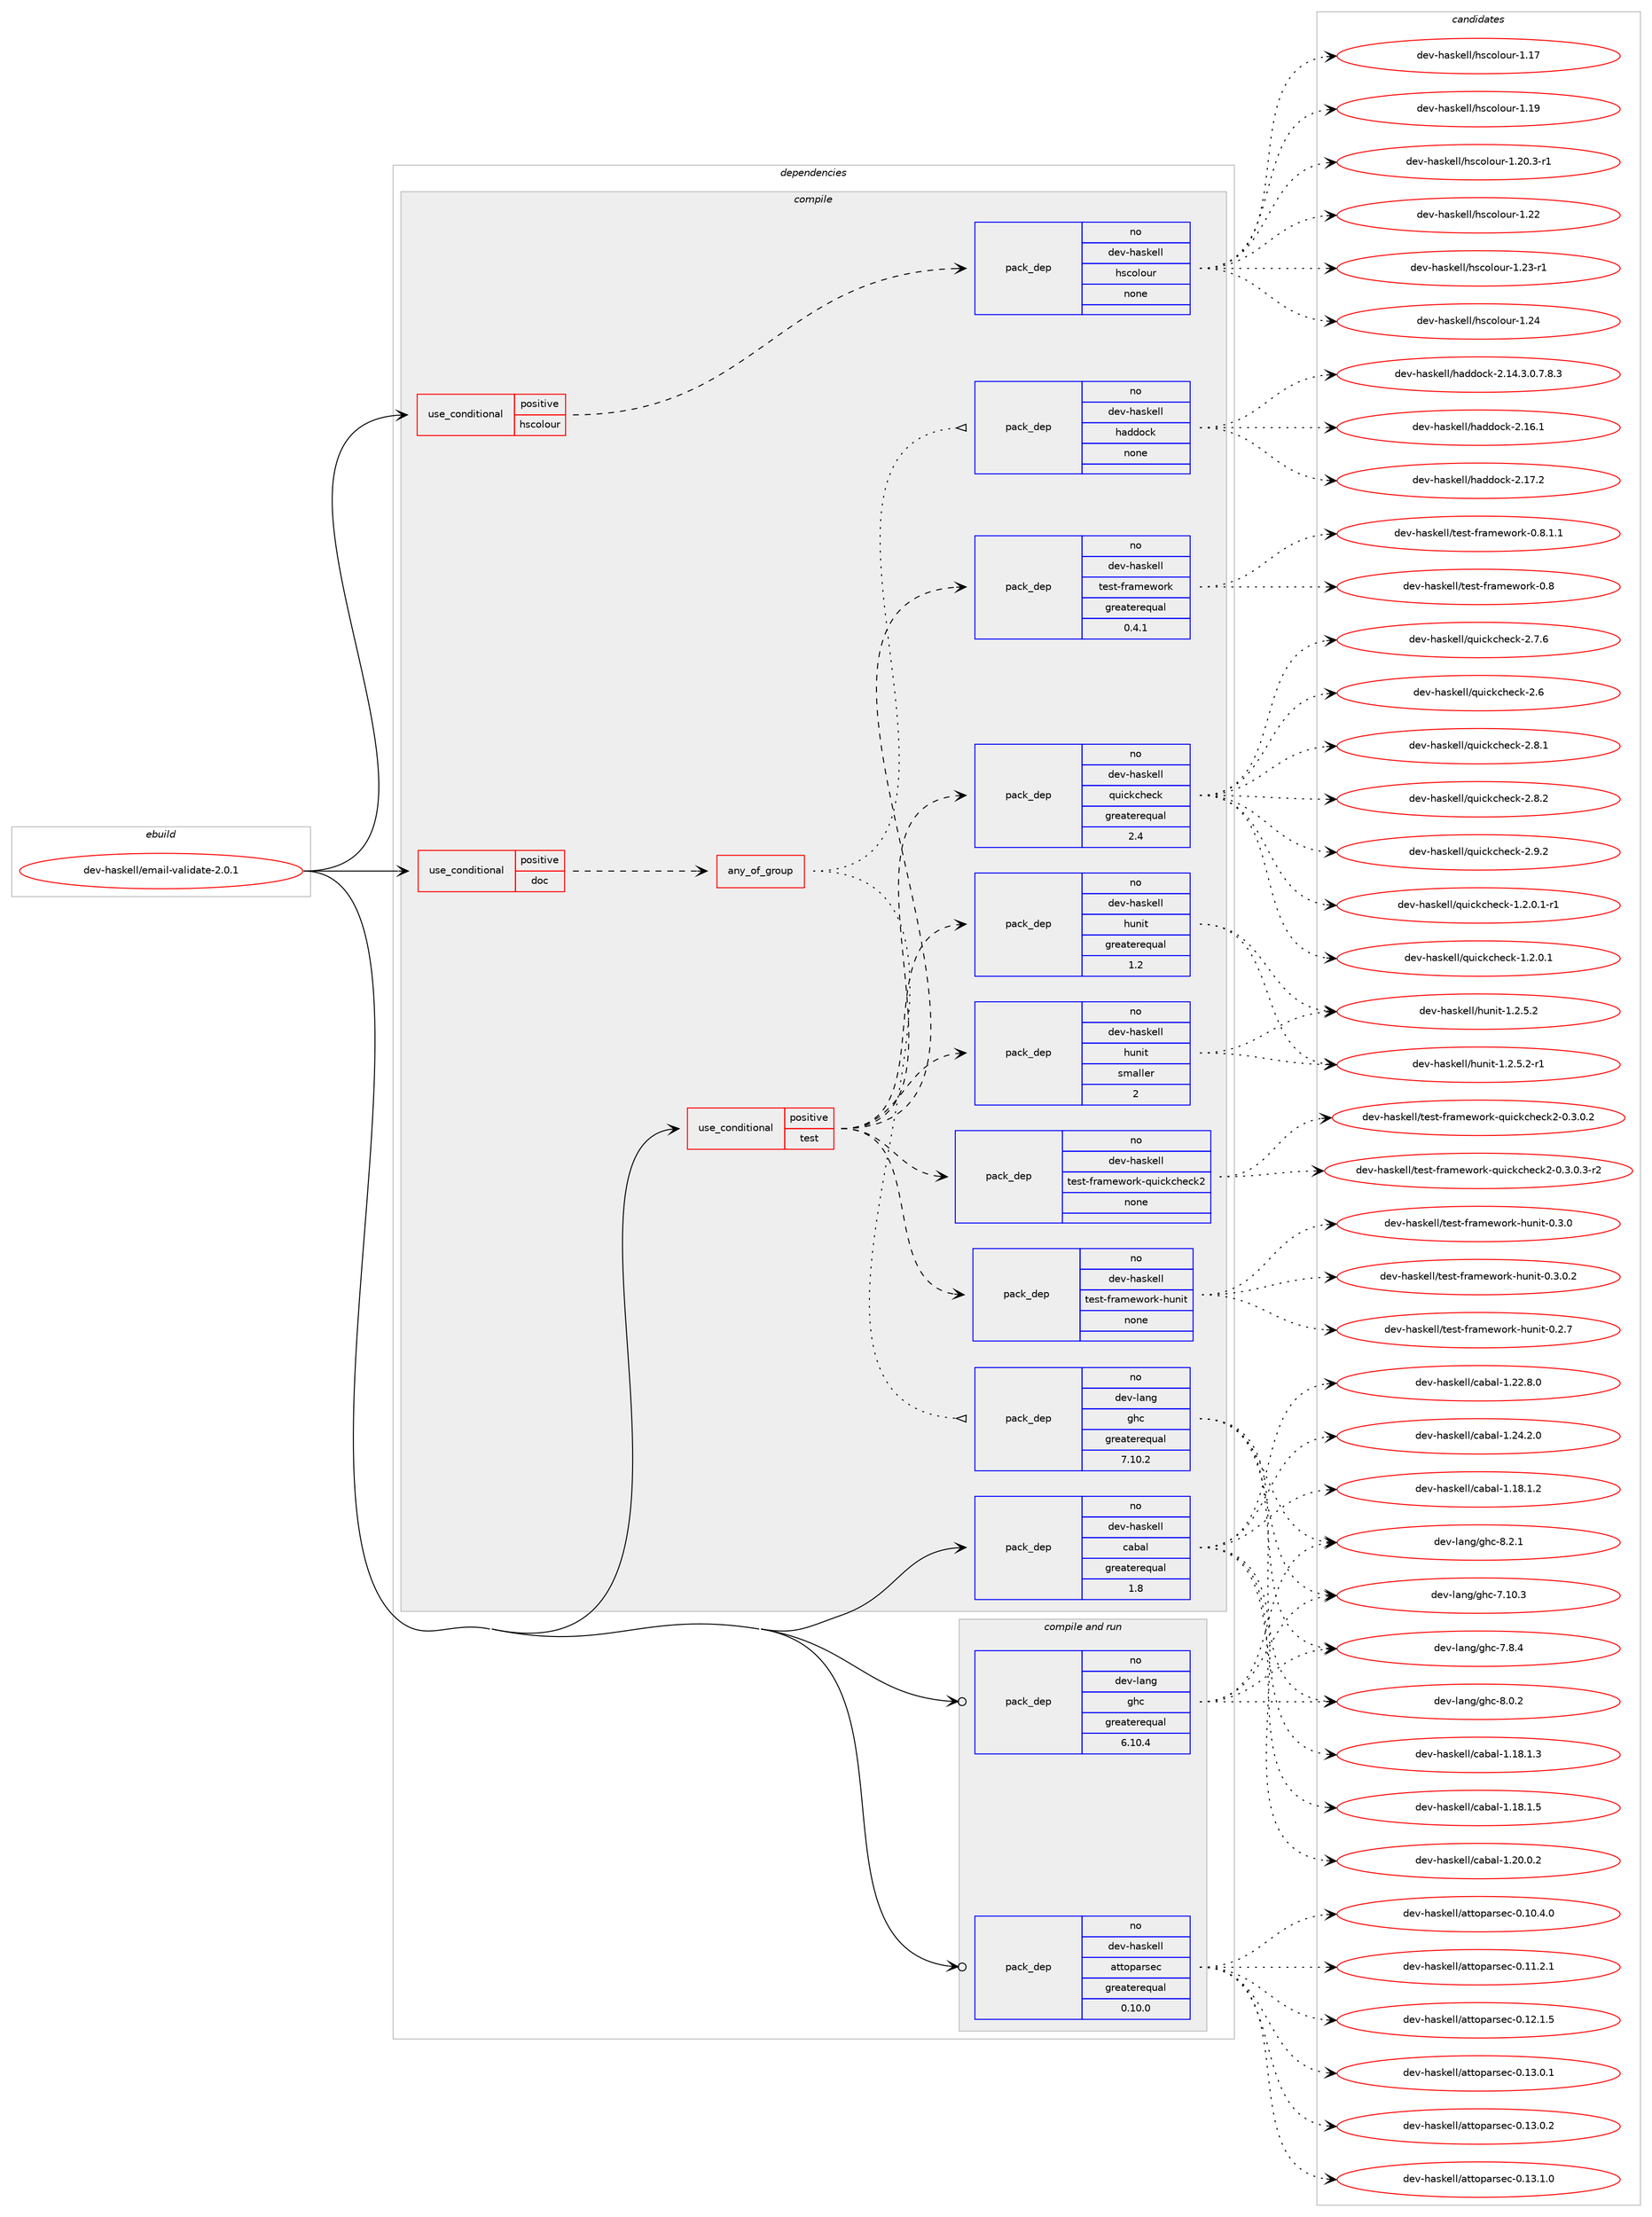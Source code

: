digraph prolog {

# *************
# Graph options
# *************

newrank=true;
concentrate=true;
compound=true;
graph [rankdir=LR,fontname=Helvetica,fontsize=10,ranksep=1.5];#, ranksep=2.5, nodesep=0.2];
edge  [arrowhead=vee];
node  [fontname=Helvetica,fontsize=10];

# **********
# The ebuild
# **********

subgraph cluster_leftcol {
color=gray;
rank=same;
label=<<i>ebuild</i>>;
id [label="dev-haskell/email-validate-2.0.1", color=red, width=4, href="../dev-haskell/email-validate-2.0.1.svg"];
}

# ****************
# The dependencies
# ****************

subgraph cluster_midcol {
color=gray;
label=<<i>dependencies</i>>;
subgraph cluster_compile {
fillcolor="#eeeeee";
style=filled;
label=<<i>compile</i>>;
subgraph cond18785 {
dependency79938 [label=<<TABLE BORDER="0" CELLBORDER="1" CELLSPACING="0" CELLPADDING="4"><TR><TD ROWSPAN="3" CELLPADDING="10">use_conditional</TD></TR><TR><TD>positive</TD></TR><TR><TD>doc</TD></TR></TABLE>>, shape=none, color=red];
subgraph any1960 {
dependency79939 [label=<<TABLE BORDER="0" CELLBORDER="1" CELLSPACING="0" CELLPADDING="4"><TR><TD CELLPADDING="10">any_of_group</TD></TR></TABLE>>, shape=none, color=red];subgraph pack59163 {
dependency79940 [label=<<TABLE BORDER="0" CELLBORDER="1" CELLSPACING="0" CELLPADDING="4" WIDTH="220"><TR><TD ROWSPAN="6" CELLPADDING="30">pack_dep</TD></TR><TR><TD WIDTH="110">no</TD></TR><TR><TD>dev-haskell</TD></TR><TR><TD>haddock</TD></TR><TR><TD>none</TD></TR><TR><TD></TD></TR></TABLE>>, shape=none, color=blue];
}
dependency79939:e -> dependency79940:w [weight=20,style="dotted",arrowhead="oinv"];
subgraph pack59164 {
dependency79941 [label=<<TABLE BORDER="0" CELLBORDER="1" CELLSPACING="0" CELLPADDING="4" WIDTH="220"><TR><TD ROWSPAN="6" CELLPADDING="30">pack_dep</TD></TR><TR><TD WIDTH="110">no</TD></TR><TR><TD>dev-lang</TD></TR><TR><TD>ghc</TD></TR><TR><TD>greaterequal</TD></TR><TR><TD>7.10.2</TD></TR></TABLE>>, shape=none, color=blue];
}
dependency79939:e -> dependency79941:w [weight=20,style="dotted",arrowhead="oinv"];
}
dependency79938:e -> dependency79939:w [weight=20,style="dashed",arrowhead="vee"];
}
id:e -> dependency79938:w [weight=20,style="solid",arrowhead="vee"];
subgraph cond18786 {
dependency79942 [label=<<TABLE BORDER="0" CELLBORDER="1" CELLSPACING="0" CELLPADDING="4"><TR><TD ROWSPAN="3" CELLPADDING="10">use_conditional</TD></TR><TR><TD>positive</TD></TR><TR><TD>hscolour</TD></TR></TABLE>>, shape=none, color=red];
subgraph pack59165 {
dependency79943 [label=<<TABLE BORDER="0" CELLBORDER="1" CELLSPACING="0" CELLPADDING="4" WIDTH="220"><TR><TD ROWSPAN="6" CELLPADDING="30">pack_dep</TD></TR><TR><TD WIDTH="110">no</TD></TR><TR><TD>dev-haskell</TD></TR><TR><TD>hscolour</TD></TR><TR><TD>none</TD></TR><TR><TD></TD></TR></TABLE>>, shape=none, color=blue];
}
dependency79942:e -> dependency79943:w [weight=20,style="dashed",arrowhead="vee"];
}
id:e -> dependency79942:w [weight=20,style="solid",arrowhead="vee"];
subgraph cond18787 {
dependency79944 [label=<<TABLE BORDER="0" CELLBORDER="1" CELLSPACING="0" CELLPADDING="4"><TR><TD ROWSPAN="3" CELLPADDING="10">use_conditional</TD></TR><TR><TD>positive</TD></TR><TR><TD>test</TD></TR></TABLE>>, shape=none, color=red];
subgraph pack59166 {
dependency79945 [label=<<TABLE BORDER="0" CELLBORDER="1" CELLSPACING="0" CELLPADDING="4" WIDTH="220"><TR><TD ROWSPAN="6" CELLPADDING="30">pack_dep</TD></TR><TR><TD WIDTH="110">no</TD></TR><TR><TD>dev-haskell</TD></TR><TR><TD>hunit</TD></TR><TR><TD>greaterequal</TD></TR><TR><TD>1.2</TD></TR></TABLE>>, shape=none, color=blue];
}
dependency79944:e -> dependency79945:w [weight=20,style="dashed",arrowhead="vee"];
subgraph pack59167 {
dependency79946 [label=<<TABLE BORDER="0" CELLBORDER="1" CELLSPACING="0" CELLPADDING="4" WIDTH="220"><TR><TD ROWSPAN="6" CELLPADDING="30">pack_dep</TD></TR><TR><TD WIDTH="110">no</TD></TR><TR><TD>dev-haskell</TD></TR><TR><TD>hunit</TD></TR><TR><TD>smaller</TD></TR><TR><TD>2</TD></TR></TABLE>>, shape=none, color=blue];
}
dependency79944:e -> dependency79946:w [weight=20,style="dashed",arrowhead="vee"];
subgraph pack59168 {
dependency79947 [label=<<TABLE BORDER="0" CELLBORDER="1" CELLSPACING="0" CELLPADDING="4" WIDTH="220"><TR><TD ROWSPAN="6" CELLPADDING="30">pack_dep</TD></TR><TR><TD WIDTH="110">no</TD></TR><TR><TD>dev-haskell</TD></TR><TR><TD>quickcheck</TD></TR><TR><TD>greaterequal</TD></TR><TR><TD>2.4</TD></TR></TABLE>>, shape=none, color=blue];
}
dependency79944:e -> dependency79947:w [weight=20,style="dashed",arrowhead="vee"];
subgraph pack59169 {
dependency79948 [label=<<TABLE BORDER="0" CELLBORDER="1" CELLSPACING="0" CELLPADDING="4" WIDTH="220"><TR><TD ROWSPAN="6" CELLPADDING="30">pack_dep</TD></TR><TR><TD WIDTH="110">no</TD></TR><TR><TD>dev-haskell</TD></TR><TR><TD>test-framework</TD></TR><TR><TD>greaterequal</TD></TR><TR><TD>0.4.1</TD></TR></TABLE>>, shape=none, color=blue];
}
dependency79944:e -> dependency79948:w [weight=20,style="dashed",arrowhead="vee"];
subgraph pack59170 {
dependency79949 [label=<<TABLE BORDER="0" CELLBORDER="1" CELLSPACING="0" CELLPADDING="4" WIDTH="220"><TR><TD ROWSPAN="6" CELLPADDING="30">pack_dep</TD></TR><TR><TD WIDTH="110">no</TD></TR><TR><TD>dev-haskell</TD></TR><TR><TD>test-framework-hunit</TD></TR><TR><TD>none</TD></TR><TR><TD></TD></TR></TABLE>>, shape=none, color=blue];
}
dependency79944:e -> dependency79949:w [weight=20,style="dashed",arrowhead="vee"];
subgraph pack59171 {
dependency79950 [label=<<TABLE BORDER="0" CELLBORDER="1" CELLSPACING="0" CELLPADDING="4" WIDTH="220"><TR><TD ROWSPAN="6" CELLPADDING="30">pack_dep</TD></TR><TR><TD WIDTH="110">no</TD></TR><TR><TD>dev-haskell</TD></TR><TR><TD>test-framework-quickcheck2</TD></TR><TR><TD>none</TD></TR><TR><TD></TD></TR></TABLE>>, shape=none, color=blue];
}
dependency79944:e -> dependency79950:w [weight=20,style="dashed",arrowhead="vee"];
}
id:e -> dependency79944:w [weight=20,style="solid",arrowhead="vee"];
subgraph pack59172 {
dependency79951 [label=<<TABLE BORDER="0" CELLBORDER="1" CELLSPACING="0" CELLPADDING="4" WIDTH="220"><TR><TD ROWSPAN="6" CELLPADDING="30">pack_dep</TD></TR><TR><TD WIDTH="110">no</TD></TR><TR><TD>dev-haskell</TD></TR><TR><TD>cabal</TD></TR><TR><TD>greaterequal</TD></TR><TR><TD>1.8</TD></TR></TABLE>>, shape=none, color=blue];
}
id:e -> dependency79951:w [weight=20,style="solid",arrowhead="vee"];
}
subgraph cluster_compileandrun {
fillcolor="#eeeeee";
style=filled;
label=<<i>compile and run</i>>;
subgraph pack59173 {
dependency79952 [label=<<TABLE BORDER="0" CELLBORDER="1" CELLSPACING="0" CELLPADDING="4" WIDTH="220"><TR><TD ROWSPAN="6" CELLPADDING="30">pack_dep</TD></TR><TR><TD WIDTH="110">no</TD></TR><TR><TD>dev-haskell</TD></TR><TR><TD>attoparsec</TD></TR><TR><TD>greaterequal</TD></TR><TR><TD>0.10.0</TD></TR></TABLE>>, shape=none, color=blue];
}
id:e -> dependency79952:w [weight=20,style="solid",arrowhead="odotvee"];
subgraph pack59174 {
dependency79953 [label=<<TABLE BORDER="0" CELLBORDER="1" CELLSPACING="0" CELLPADDING="4" WIDTH="220"><TR><TD ROWSPAN="6" CELLPADDING="30">pack_dep</TD></TR><TR><TD WIDTH="110">no</TD></TR><TR><TD>dev-lang</TD></TR><TR><TD>ghc</TD></TR><TR><TD>greaterequal</TD></TR><TR><TD>6.10.4</TD></TR></TABLE>>, shape=none, color=blue];
}
id:e -> dependency79953:w [weight=20,style="solid",arrowhead="odotvee"];
}
subgraph cluster_run {
fillcolor="#eeeeee";
style=filled;
label=<<i>run</i>>;
}
}

# **************
# The candidates
# **************

subgraph cluster_choices {
rank=same;
color=gray;
label=<<i>candidates</i>>;

subgraph choice59163 {
color=black;
nodesep=1;
choice1001011184510497115107101108108471049710010011199107455046495246514648465546564651 [label="dev-haskell/haddock-2.14.3.0.7.8.3", color=red, width=4,href="../dev-haskell/haddock-2.14.3.0.7.8.3.svg"];
choice100101118451049711510710110810847104971001001119910745504649544649 [label="dev-haskell/haddock-2.16.1", color=red, width=4,href="../dev-haskell/haddock-2.16.1.svg"];
choice100101118451049711510710110810847104971001001119910745504649554650 [label="dev-haskell/haddock-2.17.2", color=red, width=4,href="../dev-haskell/haddock-2.17.2.svg"];
dependency79940:e -> choice1001011184510497115107101108108471049710010011199107455046495246514648465546564651:w [style=dotted,weight="100"];
dependency79940:e -> choice100101118451049711510710110810847104971001001119910745504649544649:w [style=dotted,weight="100"];
dependency79940:e -> choice100101118451049711510710110810847104971001001119910745504649554650:w [style=dotted,weight="100"];
}
subgraph choice59164 {
color=black;
nodesep=1;
choice1001011184510897110103471031049945554649484651 [label="dev-lang/ghc-7.10.3", color=red, width=4,href="../dev-lang/ghc-7.10.3.svg"];
choice10010111845108971101034710310499455546564652 [label="dev-lang/ghc-7.8.4", color=red, width=4,href="../dev-lang/ghc-7.8.4.svg"];
choice10010111845108971101034710310499455646484650 [label="dev-lang/ghc-8.0.2", color=red, width=4,href="../dev-lang/ghc-8.0.2.svg"];
choice10010111845108971101034710310499455646504649 [label="dev-lang/ghc-8.2.1", color=red, width=4,href="../dev-lang/ghc-8.2.1.svg"];
dependency79941:e -> choice1001011184510897110103471031049945554649484651:w [style=dotted,weight="100"];
dependency79941:e -> choice10010111845108971101034710310499455546564652:w [style=dotted,weight="100"];
dependency79941:e -> choice10010111845108971101034710310499455646484650:w [style=dotted,weight="100"];
dependency79941:e -> choice10010111845108971101034710310499455646504649:w [style=dotted,weight="100"];
}
subgraph choice59165 {
color=black;
nodesep=1;
choice100101118451049711510710110810847104115991111081111171144549464955 [label="dev-haskell/hscolour-1.17", color=red, width=4,href="../dev-haskell/hscolour-1.17.svg"];
choice100101118451049711510710110810847104115991111081111171144549464957 [label="dev-haskell/hscolour-1.19", color=red, width=4,href="../dev-haskell/hscolour-1.19.svg"];
choice10010111845104971151071011081084710411599111108111117114454946504846514511449 [label="dev-haskell/hscolour-1.20.3-r1", color=red, width=4,href="../dev-haskell/hscolour-1.20.3-r1.svg"];
choice100101118451049711510710110810847104115991111081111171144549465050 [label="dev-haskell/hscolour-1.22", color=red, width=4,href="../dev-haskell/hscolour-1.22.svg"];
choice1001011184510497115107101108108471041159911110811111711445494650514511449 [label="dev-haskell/hscolour-1.23-r1", color=red, width=4,href="../dev-haskell/hscolour-1.23-r1.svg"];
choice100101118451049711510710110810847104115991111081111171144549465052 [label="dev-haskell/hscolour-1.24", color=red, width=4,href="../dev-haskell/hscolour-1.24.svg"];
dependency79943:e -> choice100101118451049711510710110810847104115991111081111171144549464955:w [style=dotted,weight="100"];
dependency79943:e -> choice100101118451049711510710110810847104115991111081111171144549464957:w [style=dotted,weight="100"];
dependency79943:e -> choice10010111845104971151071011081084710411599111108111117114454946504846514511449:w [style=dotted,weight="100"];
dependency79943:e -> choice100101118451049711510710110810847104115991111081111171144549465050:w [style=dotted,weight="100"];
dependency79943:e -> choice1001011184510497115107101108108471041159911110811111711445494650514511449:w [style=dotted,weight="100"];
dependency79943:e -> choice100101118451049711510710110810847104115991111081111171144549465052:w [style=dotted,weight="100"];
}
subgraph choice59166 {
color=black;
nodesep=1;
choice1001011184510497115107101108108471041171101051164549465046534650 [label="dev-haskell/hunit-1.2.5.2", color=red, width=4,href="../dev-haskell/hunit-1.2.5.2.svg"];
choice10010111845104971151071011081084710411711010511645494650465346504511449 [label="dev-haskell/hunit-1.2.5.2-r1", color=red, width=4,href="../dev-haskell/hunit-1.2.5.2-r1.svg"];
dependency79945:e -> choice1001011184510497115107101108108471041171101051164549465046534650:w [style=dotted,weight="100"];
dependency79945:e -> choice10010111845104971151071011081084710411711010511645494650465346504511449:w [style=dotted,weight="100"];
}
subgraph choice59167 {
color=black;
nodesep=1;
choice1001011184510497115107101108108471041171101051164549465046534650 [label="dev-haskell/hunit-1.2.5.2", color=red, width=4,href="../dev-haskell/hunit-1.2.5.2.svg"];
choice10010111845104971151071011081084710411711010511645494650465346504511449 [label="dev-haskell/hunit-1.2.5.2-r1", color=red, width=4,href="../dev-haskell/hunit-1.2.5.2-r1.svg"];
dependency79946:e -> choice1001011184510497115107101108108471041171101051164549465046534650:w [style=dotted,weight="100"];
dependency79946:e -> choice10010111845104971151071011081084710411711010511645494650465346504511449:w [style=dotted,weight="100"];
}
subgraph choice59168 {
color=black;
nodesep=1;
choice1001011184510497115107101108108471131171059910799104101991074549465046484649 [label="dev-haskell/quickcheck-1.2.0.1", color=red, width=4,href="../dev-haskell/quickcheck-1.2.0.1.svg"];
choice10010111845104971151071011081084711311710599107991041019910745494650464846494511449 [label="dev-haskell/quickcheck-1.2.0.1-r1", color=red, width=4,href="../dev-haskell/quickcheck-1.2.0.1-r1.svg"];
choice10010111845104971151071011081084711311710599107991041019910745504654 [label="dev-haskell/quickcheck-2.6", color=red, width=4,href="../dev-haskell/quickcheck-2.6.svg"];
choice100101118451049711510710110810847113117105991079910410199107455046554654 [label="dev-haskell/quickcheck-2.7.6", color=red, width=4,href="../dev-haskell/quickcheck-2.7.6.svg"];
choice100101118451049711510710110810847113117105991079910410199107455046564649 [label="dev-haskell/quickcheck-2.8.1", color=red, width=4,href="../dev-haskell/quickcheck-2.8.1.svg"];
choice100101118451049711510710110810847113117105991079910410199107455046564650 [label="dev-haskell/quickcheck-2.8.2", color=red, width=4,href="../dev-haskell/quickcheck-2.8.2.svg"];
choice100101118451049711510710110810847113117105991079910410199107455046574650 [label="dev-haskell/quickcheck-2.9.2", color=red, width=4,href="../dev-haskell/quickcheck-2.9.2.svg"];
dependency79947:e -> choice1001011184510497115107101108108471131171059910799104101991074549465046484649:w [style=dotted,weight="100"];
dependency79947:e -> choice10010111845104971151071011081084711311710599107991041019910745494650464846494511449:w [style=dotted,weight="100"];
dependency79947:e -> choice10010111845104971151071011081084711311710599107991041019910745504654:w [style=dotted,weight="100"];
dependency79947:e -> choice100101118451049711510710110810847113117105991079910410199107455046554654:w [style=dotted,weight="100"];
dependency79947:e -> choice100101118451049711510710110810847113117105991079910410199107455046564649:w [style=dotted,weight="100"];
dependency79947:e -> choice100101118451049711510710110810847113117105991079910410199107455046564650:w [style=dotted,weight="100"];
dependency79947:e -> choice100101118451049711510710110810847113117105991079910410199107455046574650:w [style=dotted,weight="100"];
}
subgraph choice59169 {
color=black;
nodesep=1;
choice100101118451049711510710110810847116101115116451021149710910111911111410745484656 [label="dev-haskell/test-framework-0.8", color=red, width=4,href="../dev-haskell/test-framework-0.8.svg"];
choice10010111845104971151071011081084711610111511645102114971091011191111141074548465646494649 [label="dev-haskell/test-framework-0.8.1.1", color=red, width=4,href="../dev-haskell/test-framework-0.8.1.1.svg"];
dependency79948:e -> choice100101118451049711510710110810847116101115116451021149710910111911111410745484656:w [style=dotted,weight="100"];
dependency79948:e -> choice10010111845104971151071011081084711610111511645102114971091011191111141074548465646494649:w [style=dotted,weight="100"];
}
subgraph choice59170 {
color=black;
nodesep=1;
choice100101118451049711510710110810847116101115116451021149710910111911111410745104117110105116454846504655 [label="dev-haskell/test-framework-hunit-0.2.7", color=red, width=4,href="../dev-haskell/test-framework-hunit-0.2.7.svg"];
choice100101118451049711510710110810847116101115116451021149710910111911111410745104117110105116454846514648 [label="dev-haskell/test-framework-hunit-0.3.0", color=red, width=4,href="../dev-haskell/test-framework-hunit-0.3.0.svg"];
choice1001011184510497115107101108108471161011151164510211497109101119111114107451041171101051164548465146484650 [label="dev-haskell/test-framework-hunit-0.3.0.2", color=red, width=4,href="../dev-haskell/test-framework-hunit-0.3.0.2.svg"];
dependency79949:e -> choice100101118451049711510710110810847116101115116451021149710910111911111410745104117110105116454846504655:w [style=dotted,weight="100"];
dependency79949:e -> choice100101118451049711510710110810847116101115116451021149710910111911111410745104117110105116454846514648:w [style=dotted,weight="100"];
dependency79949:e -> choice1001011184510497115107101108108471161011151164510211497109101119111114107451041171101051164548465146484650:w [style=dotted,weight="100"];
}
subgraph choice59171 {
color=black;
nodesep=1;
choice100101118451049711510710110810847116101115116451021149710910111911111410745113117105991079910410199107504548465146484650 [label="dev-haskell/test-framework-quickcheck2-0.3.0.2", color=red, width=4,href="../dev-haskell/test-framework-quickcheck2-0.3.0.2.svg"];
choice1001011184510497115107101108108471161011151164510211497109101119111114107451131171059910799104101991075045484651464846514511450 [label="dev-haskell/test-framework-quickcheck2-0.3.0.3-r2", color=red, width=4,href="../dev-haskell/test-framework-quickcheck2-0.3.0.3-r2.svg"];
dependency79950:e -> choice100101118451049711510710110810847116101115116451021149710910111911111410745113117105991079910410199107504548465146484650:w [style=dotted,weight="100"];
dependency79950:e -> choice1001011184510497115107101108108471161011151164510211497109101119111114107451131171059910799104101991075045484651464846514511450:w [style=dotted,weight="100"];
}
subgraph choice59172 {
color=black;
nodesep=1;
choice10010111845104971151071011081084799979897108454946495646494650 [label="dev-haskell/cabal-1.18.1.2", color=red, width=4,href="../dev-haskell/cabal-1.18.1.2.svg"];
choice10010111845104971151071011081084799979897108454946495646494651 [label="dev-haskell/cabal-1.18.1.3", color=red, width=4,href="../dev-haskell/cabal-1.18.1.3.svg"];
choice10010111845104971151071011081084799979897108454946495646494653 [label="dev-haskell/cabal-1.18.1.5", color=red, width=4,href="../dev-haskell/cabal-1.18.1.5.svg"];
choice10010111845104971151071011081084799979897108454946504846484650 [label="dev-haskell/cabal-1.20.0.2", color=red, width=4,href="../dev-haskell/cabal-1.20.0.2.svg"];
choice10010111845104971151071011081084799979897108454946505046564648 [label="dev-haskell/cabal-1.22.8.0", color=red, width=4,href="../dev-haskell/cabal-1.22.8.0.svg"];
choice10010111845104971151071011081084799979897108454946505246504648 [label="dev-haskell/cabal-1.24.2.0", color=red, width=4,href="../dev-haskell/cabal-1.24.2.0.svg"];
dependency79951:e -> choice10010111845104971151071011081084799979897108454946495646494650:w [style=dotted,weight="100"];
dependency79951:e -> choice10010111845104971151071011081084799979897108454946495646494651:w [style=dotted,weight="100"];
dependency79951:e -> choice10010111845104971151071011081084799979897108454946495646494653:w [style=dotted,weight="100"];
dependency79951:e -> choice10010111845104971151071011081084799979897108454946504846484650:w [style=dotted,weight="100"];
dependency79951:e -> choice10010111845104971151071011081084799979897108454946505046564648:w [style=dotted,weight="100"];
dependency79951:e -> choice10010111845104971151071011081084799979897108454946505246504648:w [style=dotted,weight="100"];
}
subgraph choice59173 {
color=black;
nodesep=1;
choice100101118451049711510710110810847971161161111129711411510199454846494846524648 [label="dev-haskell/attoparsec-0.10.4.0", color=red, width=4,href="../dev-haskell/attoparsec-0.10.4.0.svg"];
choice100101118451049711510710110810847971161161111129711411510199454846494946504649 [label="dev-haskell/attoparsec-0.11.2.1", color=red, width=4,href="../dev-haskell/attoparsec-0.11.2.1.svg"];
choice100101118451049711510710110810847971161161111129711411510199454846495046494653 [label="dev-haskell/attoparsec-0.12.1.5", color=red, width=4,href="../dev-haskell/attoparsec-0.12.1.5.svg"];
choice100101118451049711510710110810847971161161111129711411510199454846495146484649 [label="dev-haskell/attoparsec-0.13.0.1", color=red, width=4,href="../dev-haskell/attoparsec-0.13.0.1.svg"];
choice100101118451049711510710110810847971161161111129711411510199454846495146484650 [label="dev-haskell/attoparsec-0.13.0.2", color=red, width=4,href="../dev-haskell/attoparsec-0.13.0.2.svg"];
choice100101118451049711510710110810847971161161111129711411510199454846495146494648 [label="dev-haskell/attoparsec-0.13.1.0", color=red, width=4,href="../dev-haskell/attoparsec-0.13.1.0.svg"];
dependency79952:e -> choice100101118451049711510710110810847971161161111129711411510199454846494846524648:w [style=dotted,weight="100"];
dependency79952:e -> choice100101118451049711510710110810847971161161111129711411510199454846494946504649:w [style=dotted,weight="100"];
dependency79952:e -> choice100101118451049711510710110810847971161161111129711411510199454846495046494653:w [style=dotted,weight="100"];
dependency79952:e -> choice100101118451049711510710110810847971161161111129711411510199454846495146484649:w [style=dotted,weight="100"];
dependency79952:e -> choice100101118451049711510710110810847971161161111129711411510199454846495146484650:w [style=dotted,weight="100"];
dependency79952:e -> choice100101118451049711510710110810847971161161111129711411510199454846495146494648:w [style=dotted,weight="100"];
}
subgraph choice59174 {
color=black;
nodesep=1;
choice1001011184510897110103471031049945554649484651 [label="dev-lang/ghc-7.10.3", color=red, width=4,href="../dev-lang/ghc-7.10.3.svg"];
choice10010111845108971101034710310499455546564652 [label="dev-lang/ghc-7.8.4", color=red, width=4,href="../dev-lang/ghc-7.8.4.svg"];
choice10010111845108971101034710310499455646484650 [label="dev-lang/ghc-8.0.2", color=red, width=4,href="../dev-lang/ghc-8.0.2.svg"];
choice10010111845108971101034710310499455646504649 [label="dev-lang/ghc-8.2.1", color=red, width=4,href="../dev-lang/ghc-8.2.1.svg"];
dependency79953:e -> choice1001011184510897110103471031049945554649484651:w [style=dotted,weight="100"];
dependency79953:e -> choice10010111845108971101034710310499455546564652:w [style=dotted,weight="100"];
dependency79953:e -> choice10010111845108971101034710310499455646484650:w [style=dotted,weight="100"];
dependency79953:e -> choice10010111845108971101034710310499455646504649:w [style=dotted,weight="100"];
}
}

}
